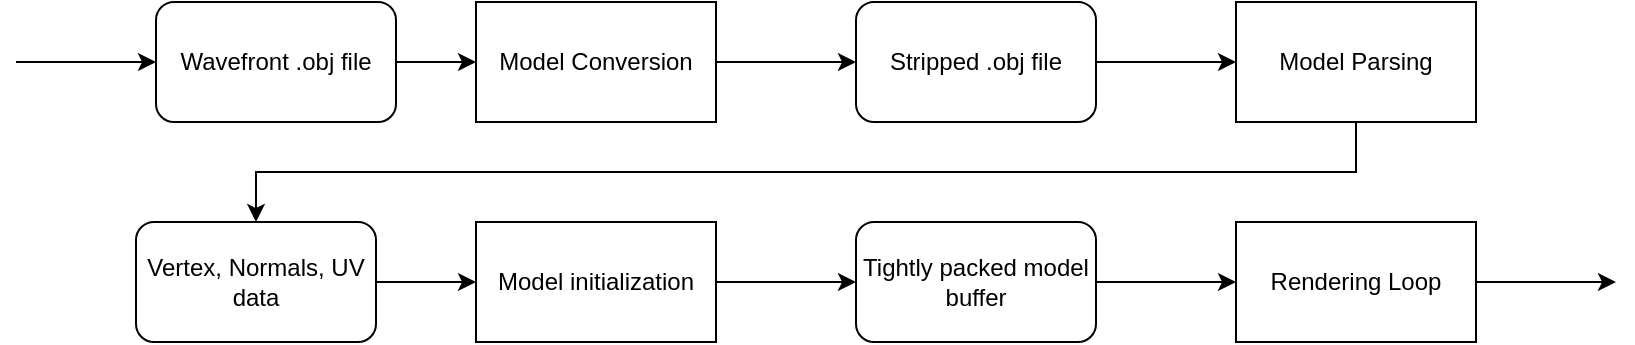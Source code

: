 <mxfile version="16.6.7" type="device"><diagram id="p8r6xo8evdi23TcZuEAP" name="Page-1"><mxGraphModel dx="1381" dy="764" grid="1" gridSize="10" guides="1" tooltips="1" connect="1" arrows="1" fold="1" page="1" pageScale="1" pageWidth="850" pageHeight="1100" math="0" shadow="0"><root><mxCell id="0"/><mxCell id="1" parent="0"/><mxCell id="0jMOa7pkbR489Nv911m_-1" value="Wavefront .obj file" style="rounded=1;whiteSpace=wrap;html=1;" vertex="1" parent="1"><mxGeometry x="90" y="40" width="120" height="60" as="geometry"/></mxCell><mxCell id="0jMOa7pkbR489Nv911m_-2" value="Model Conversion" style="rounded=0;whiteSpace=wrap;html=1;" vertex="1" parent="1"><mxGeometry x="250" y="40" width="120" height="60" as="geometry"/></mxCell><mxCell id="0jMOa7pkbR489Nv911m_-3" value="" style="endArrow=classic;html=1;rounded=0;exitX=1;exitY=0.5;exitDx=0;exitDy=0;entryX=0;entryY=0.5;entryDx=0;entryDy=0;edgeStyle=orthogonalEdgeStyle;" edge="1" parent="1" source="0jMOa7pkbR489Nv911m_-1" target="0jMOa7pkbR489Nv911m_-2"><mxGeometry width="50" height="50" relative="1" as="geometry"><mxPoint x="230" y="200" as="sourcePoint"/><mxPoint x="280" y="150" as="targetPoint"/><Array as="points"><mxPoint x="240" y="70"/><mxPoint x="240" y="70"/></Array></mxGeometry></mxCell><mxCell id="0jMOa7pkbR489Nv911m_-4" value="" style="endArrow=classic;html=1;rounded=0;exitX=1;exitY=0.5;exitDx=0;exitDy=0;entryX=0;entryY=0.5;entryDx=0;entryDy=0;" edge="1" parent="1" source="0jMOa7pkbR489Nv911m_-2" target="0jMOa7pkbR489Nv911m_-5"><mxGeometry width="50" height="50" relative="1" as="geometry"><mxPoint x="370" y="380" as="sourcePoint"/><mxPoint x="420" y="330" as="targetPoint"/></mxGeometry></mxCell><mxCell id="0jMOa7pkbR489Nv911m_-5" value="Stripped .obj file" style="rounded=1;whiteSpace=wrap;html=1;" vertex="1" parent="1"><mxGeometry x="440" y="40" width="120" height="60" as="geometry"/></mxCell><mxCell id="0jMOa7pkbR489Nv911m_-6" value="Model Parsing" style="rounded=0;whiteSpace=wrap;html=1;" vertex="1" parent="1"><mxGeometry x="630" y="40" width="120" height="60" as="geometry"/></mxCell><mxCell id="0jMOa7pkbR489Nv911m_-7" value="" style="endArrow=classic;html=1;rounded=0;exitX=1;exitY=0.5;exitDx=0;exitDy=0;entryX=0;entryY=0.5;entryDx=0;entryDy=0;" edge="1" parent="1" source="0jMOa7pkbR489Nv911m_-5" target="0jMOa7pkbR489Nv911m_-6"><mxGeometry width="50" height="50" relative="1" as="geometry"><mxPoint x="460" y="470" as="sourcePoint"/><mxPoint x="510" y="420" as="targetPoint"/></mxGeometry></mxCell><mxCell id="0jMOa7pkbR489Nv911m_-8" value="" style="endArrow=classic;html=1;rounded=0;exitX=0.5;exitY=1;exitDx=0;exitDy=0;entryX=0.5;entryY=0;entryDx=0;entryDy=0;edgeStyle=orthogonalEdgeStyle;" edge="1" parent="1" source="0jMOa7pkbR489Nv911m_-6" target="0jMOa7pkbR489Nv911m_-9"><mxGeometry width="50" height="50" relative="1" as="geometry"><mxPoint x="340" y="640" as="sourcePoint"/><mxPoint x="390" y="590" as="targetPoint"/></mxGeometry></mxCell><mxCell id="0jMOa7pkbR489Nv911m_-9" value="Vertex, Normals, UV data" style="rounded=1;whiteSpace=wrap;html=1;" vertex="1" parent="1"><mxGeometry x="80" y="150" width="120" height="60" as="geometry"/></mxCell><mxCell id="0jMOa7pkbR489Nv911m_-10" value="Model initialization" style="rounded=0;whiteSpace=wrap;html=1;" vertex="1" parent="1"><mxGeometry x="250" y="150" width="120" height="60" as="geometry"/></mxCell><mxCell id="0jMOa7pkbR489Nv911m_-11" value="" style="endArrow=classic;html=1;rounded=0;exitX=1;exitY=0.5;exitDx=0;exitDy=0;entryX=0;entryY=0.5;entryDx=0;entryDy=0;" edge="1" parent="1" source="0jMOa7pkbR489Nv911m_-9" target="0jMOa7pkbR489Nv911m_-10"><mxGeometry width="50" height="50" relative="1" as="geometry"><mxPoint x="350" y="740" as="sourcePoint"/><mxPoint x="400" y="690" as="targetPoint"/></mxGeometry></mxCell><mxCell id="0jMOa7pkbR489Nv911m_-12" value="Tightly packed model buffer" style="rounded=1;whiteSpace=wrap;html=1;" vertex="1" parent="1"><mxGeometry x="440" y="150" width="120" height="60" as="geometry"/></mxCell><mxCell id="0jMOa7pkbR489Nv911m_-13" value="" style="endArrow=classic;html=1;rounded=0;exitX=1;exitY=0.5;exitDx=0;exitDy=0;entryX=0;entryY=0.5;entryDx=0;entryDy=0;" edge="1" parent="1" source="0jMOa7pkbR489Nv911m_-10" target="0jMOa7pkbR489Nv911m_-12"><mxGeometry width="50" height="50" relative="1" as="geometry"><mxPoint x="560" y="590" as="sourcePoint"/><mxPoint x="610" y="540" as="targetPoint"/></mxGeometry></mxCell><mxCell id="0jMOa7pkbR489Nv911m_-21" value="Rendering Loop" style="rounded=0;whiteSpace=wrap;html=1;" vertex="1" parent="1"><mxGeometry x="630" y="150" width="120" height="60" as="geometry"/></mxCell><mxCell id="0jMOa7pkbR489Nv911m_-22" value="" style="endArrow=classic;html=1;rounded=0;exitX=1;exitY=0.5;exitDx=0;exitDy=0;entryX=0;entryY=0.5;entryDx=0;entryDy=0;" edge="1" parent="1" source="0jMOa7pkbR489Nv911m_-12" target="0jMOa7pkbR489Nv911m_-21"><mxGeometry width="50" height="50" relative="1" as="geometry"><mxPoint x="520" y="660" as="sourcePoint"/><mxPoint x="570" y="610" as="targetPoint"/></mxGeometry></mxCell><mxCell id="0jMOa7pkbR489Nv911m_-23" value="" style="endArrow=classic;html=1;rounded=0;entryX=0;entryY=0.5;entryDx=0;entryDy=0;" edge="1" parent="1" target="0jMOa7pkbR489Nv911m_-1"><mxGeometry width="50" height="50" relative="1" as="geometry"><mxPoint x="20" y="70" as="sourcePoint"/><mxPoint x="70" y="40" as="targetPoint"/></mxGeometry></mxCell><mxCell id="0jMOa7pkbR489Nv911m_-24" value="" style="endArrow=classic;html=1;rounded=0;exitX=1;exitY=0.5;exitDx=0;exitDy=0;" edge="1" parent="1" source="0jMOa7pkbR489Nv911m_-21"><mxGeometry width="50" height="50" relative="1" as="geometry"><mxPoint x="770" y="300" as="sourcePoint"/><mxPoint x="820" y="180" as="targetPoint"/></mxGeometry></mxCell></root></mxGraphModel></diagram></mxfile>